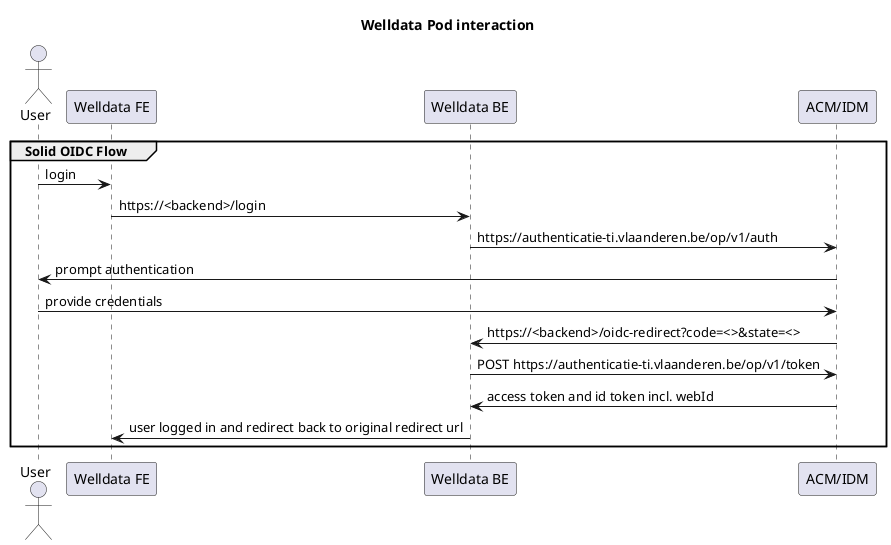 @startuml
title Welldata Pod interaction
actor "User" as user
participant "Welldata FE" as welldataFE
participant "Welldata BE" as welldataBE
participant "ACM/IDM" as acm
  
  
group Solid OIDC Flow
  user->welldataFE: login
 
  welldataFE->welldataBE: https://<backend>/login
  welldataBE->acm: https://authenticatie-ti.vlaanderen.be/op/v1/auth
  acm->user:prompt authentication
  user->acm: provide credentials
  acm->welldataBE: https://<backend>/oidc-redirect?code=<>&state=<>
  welldataBE->acm: POST https://authenticatie-ti.vlaanderen.be/op/v1/token
  acm->welldataBE: access token and id token incl. webId
  welldataBE->welldataFE: user logged in and redirect back to original redirect url
   
end
@enduml
